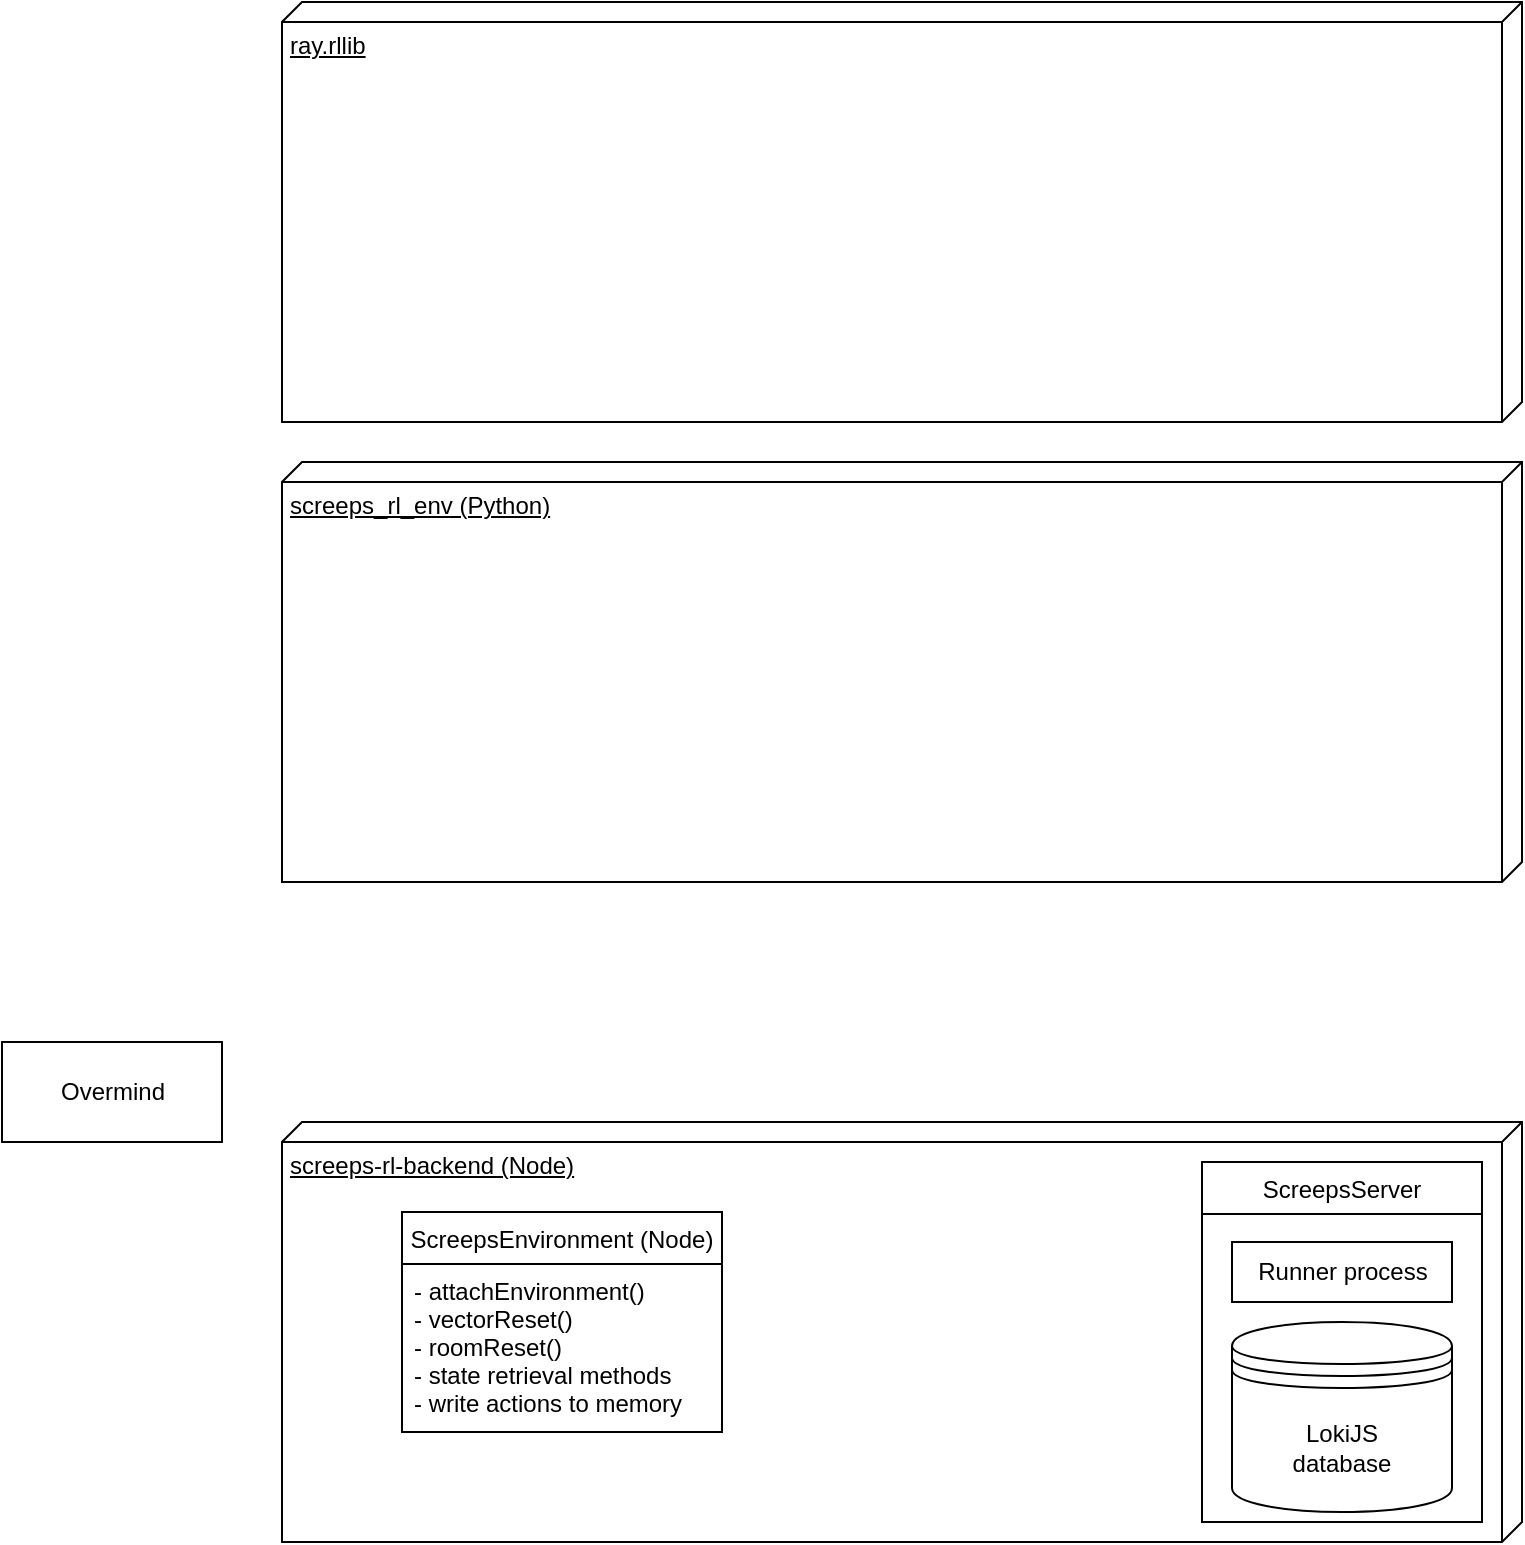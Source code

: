 <mxfile version="10.7.5" type="github"><diagram name="Page-1" id="5f0bae14-7c28-e335-631c-24af17079c00"><mxGraphModel dx="1158" dy="1576" grid="1" gridSize="10" guides="1" tooltips="1" connect="1" arrows="1" fold="1" page="1" pageScale="1" pageWidth="1100" pageHeight="850" background="#ffffff" math="0" shadow="0"><root><mxCell id="0"/><mxCell id="1" parent="0"/><mxCell id="o0kAMPtWw3M5yIAR9AoY-1" value="screeps-rl-backend (Node)" style="verticalAlign=top;align=left;spacingTop=8;spacingLeft=2;spacingRight=12;shape=cube;size=10;direction=south;fontStyle=4;html=1;" vertex="1" parent="1"><mxGeometry x="230" y="550" width="620" height="210" as="geometry"/></mxCell><mxCell id="o0kAMPtWw3M5yIAR9AoY-2" value="screeps_rl_env (Python)" style="verticalAlign=top;align=left;spacingTop=8;spacingLeft=2;spacingRight=12;shape=cube;size=10;direction=south;fontStyle=4;html=1;" vertex="1" parent="1"><mxGeometry x="230" y="220" width="620" height="210" as="geometry"/></mxCell><mxCell id="o0kAMPtWw3M5yIAR9AoY-3" value="ray.rllib" style="verticalAlign=top;align=left;spacingTop=8;spacingLeft=2;spacingRight=12;shape=cube;size=10;direction=south;fontStyle=4;html=1;" vertex="1" parent="1"><mxGeometry x="230" y="-10" width="620" height="210" as="geometry"/></mxCell><mxCell id="o0kAMPtWw3M5yIAR9AoY-4" value="LokiJS&lt;br&gt;database&lt;br&gt;" style="shape=datastore;whiteSpace=wrap;html=1;" vertex="1" parent="1"><mxGeometry x="705" y="650" width="110" height="95" as="geometry"/></mxCell><mxCell id="o0kAMPtWw3M5yIAR9AoY-6" value="Runner process" style="html=1;" vertex="1" parent="1"><mxGeometry x="705" y="610" width="110" height="30" as="geometry"/></mxCell><mxCell id="o0kAMPtWw3M5yIAR9AoY-8" value="ScreepsServer" style="swimlane;fontStyle=0;childLayout=stackLayout;horizontal=1;startSize=26;fillColor=none;horizontalStack=0;resizeParent=1;resizeParentMax=0;resizeLast=0;collapsible=1;marginBottom=0;" vertex="1" parent="1"><mxGeometry x="690" y="570" width="140" height="180" as="geometry"><mxRectangle x="380" y="595" width="90" height="26" as="alternateBounds"/></mxGeometry></mxCell><mxCell id="o0kAMPtWw3M5yIAR9AoY-17" value="ScreepsEnvironment (Node)" style="swimlane;fontStyle=0;childLayout=stackLayout;horizontal=1;startSize=26;fillColor=none;horizontalStack=0;resizeParent=1;resizeParentMax=0;resizeLast=0;collapsible=1;marginBottom=0;" vertex="1" parent="1"><mxGeometry x="290" y="595" width="160" height="110" as="geometry"/></mxCell><mxCell id="o0kAMPtWw3M5yIAR9AoY-18" value="- attachEnvironment()&#10;- vectorReset()&#10;- roomReset()&#10;- state retrieval methods&#10;- write actions to memory&#10;" style="text;strokeColor=none;fillColor=none;align=left;verticalAlign=top;spacingLeft=4;spacingRight=4;overflow=hidden;rotatable=0;points=[[0,0.5],[1,0.5]];portConstraint=eastwest;" vertex="1" parent="o0kAMPtWw3M5yIAR9AoY-17"><mxGeometry y="26" width="160" height="84" as="geometry"/></mxCell><mxCell id="o0kAMPtWw3M5yIAR9AoY-21" value="Overmind" style="html=1;" vertex="1" parent="1"><mxGeometry x="90" y="510" width="110" height="50" as="geometry"/></mxCell></root></mxGraphModel></diagram></mxfile>